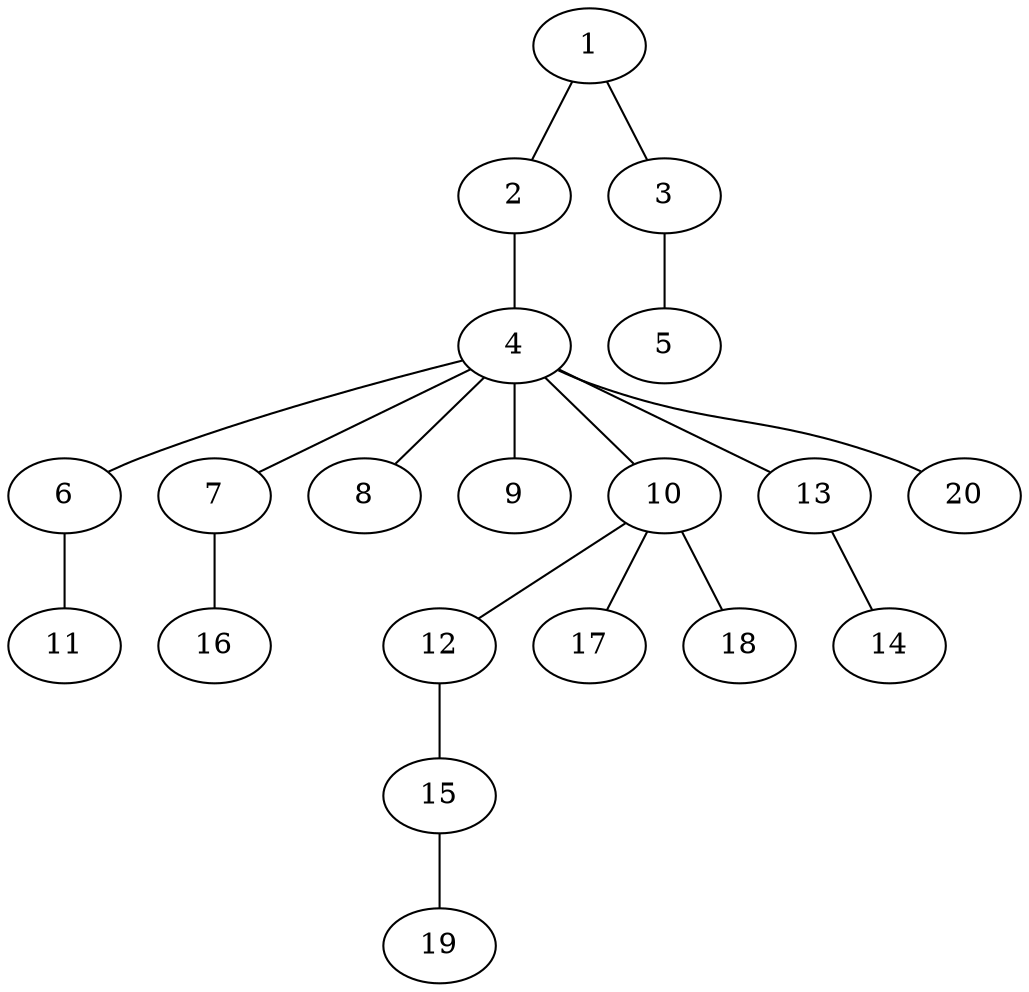 graph graphname {1--2
1--3
2--4
3--5
4--6
4--7
4--8
4--9
4--10
4--13
4--20
6--11
7--16
10--12
10--17
10--18
12--15
13--14
15--19
}